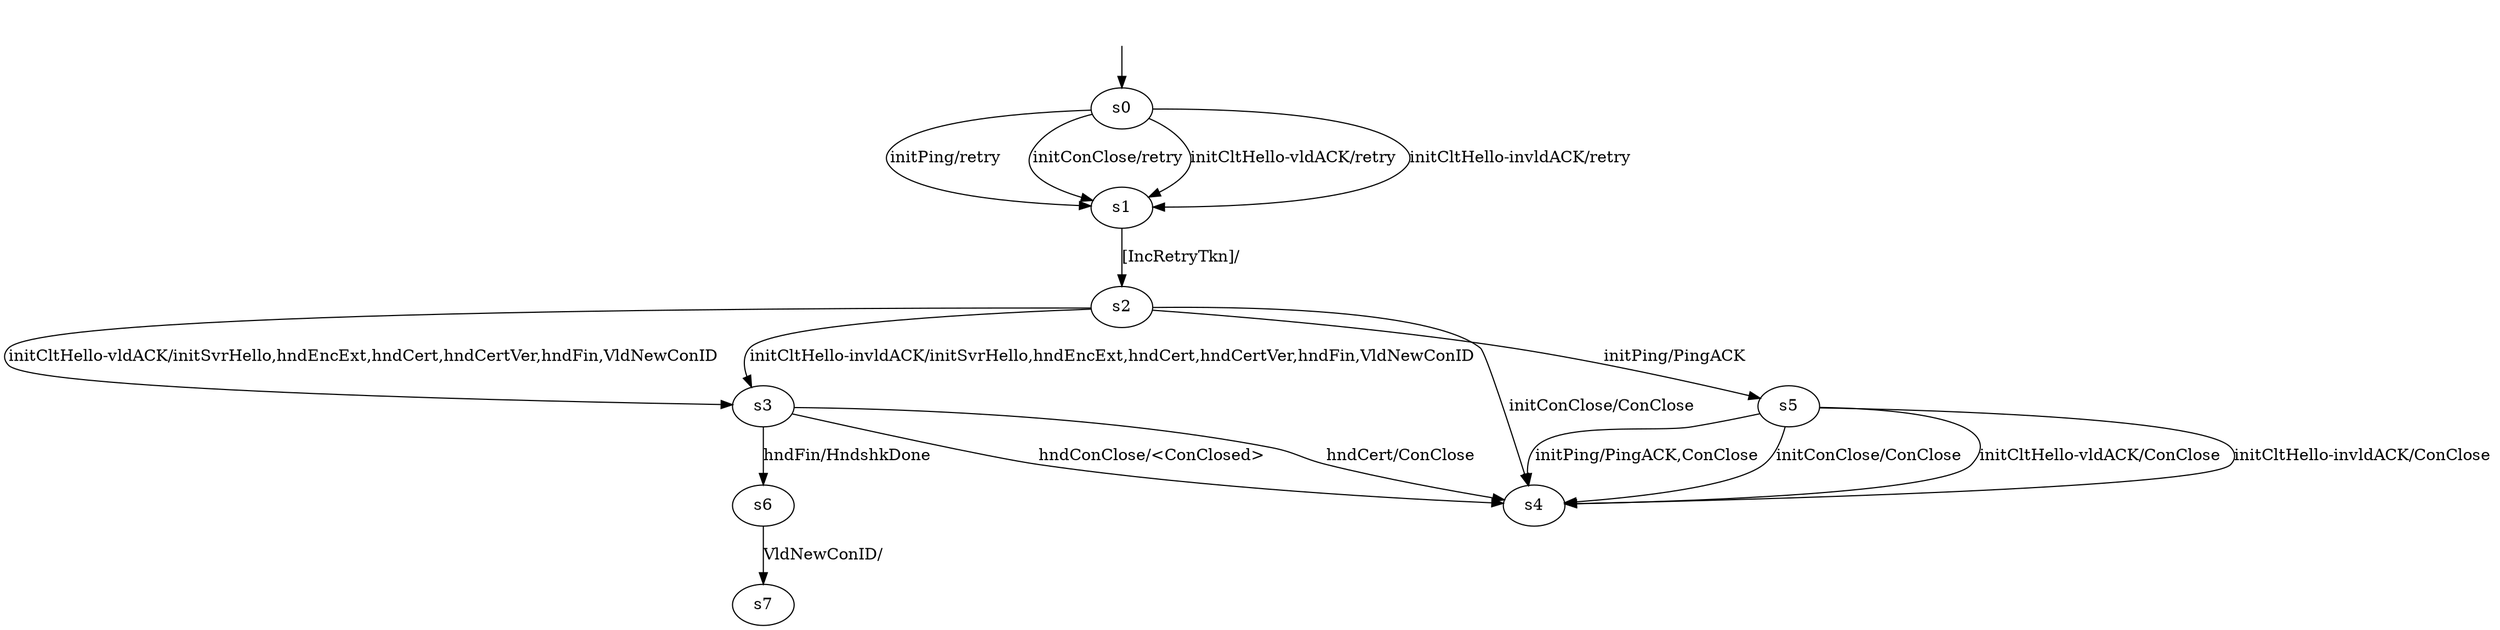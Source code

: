 digraph "picoModels/pico-BWR-BWRCA-CS-0/learnedModel" {
s0 [label=s0];
s1 [label=s1];
s2 [label=s2];
s3 [label=s3];
s4 [label=s4];
s5 [label=s5];
s6 [label=s6];
s7 [label=s7];
s0 -> s1  [label="initPing/retry "];
s0 -> s1  [label="initConClose/retry "];
s0 -> s1  [label="initCltHello-vldACK/retry "];
s0 -> s1  [label="initCltHello-invldACK/retry "];
s1 -> s2  [label="[IncRetryTkn]/ "];
s2 -> s5  [label="initPing/PingACK "];
s2 -> s4  [label="initConClose/ConClose "];
s2 -> s3  [label="initCltHello-vldACK/initSvrHello,hndEncExt,hndCert,hndCertVer,hndFin,VldNewConID "];
s2 -> s3  [label="initCltHello-invldACK/initSvrHello,hndEncExt,hndCert,hndCertVer,hndFin,VldNewConID "];
s3 -> s6  [label="hndFin/HndshkDone "];
s3 -> s4  [label="hndConClose/<ConClosed> "];
s3 -> s4  [label="hndCert/ConClose "];
s5 -> s4  [label="initPing/PingACK,ConClose "];
s5 -> s4  [label="initConClose/ConClose "];
s5 -> s4  [label="initCltHello-vldACK/ConClose "];
s5 -> s4  [label="initCltHello-invldACK/ConClose "];
s6 -> s7  [label="VldNewConID/ "];
__start0 [label="", shape=none];
__start0 -> s0  [label=""];
}
